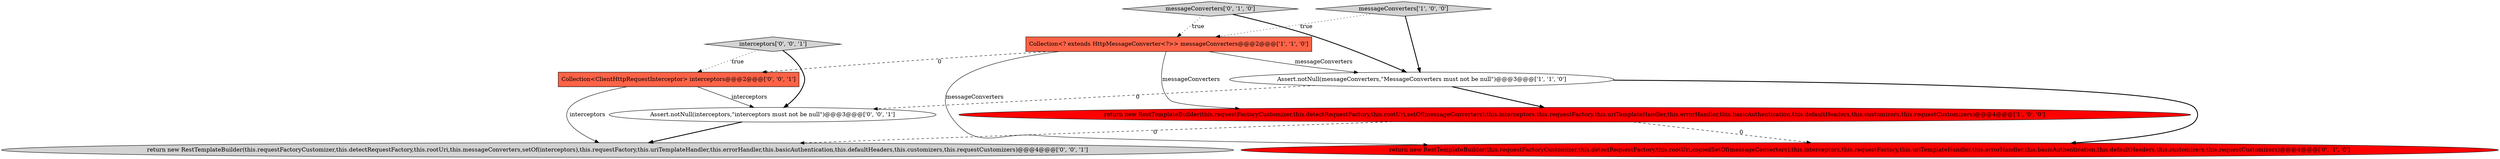digraph {
6 [style = filled, label = "Assert.notNull(interceptors,\"interceptors must not be null\")@@@3@@@['0', '0', '1']", fillcolor = white, shape = ellipse image = "AAA0AAABBB3BBB"];
2 [style = filled, label = "messageConverters['1', '0', '0']", fillcolor = lightgray, shape = diamond image = "AAA0AAABBB1BBB"];
7 [style = filled, label = "Collection<ClientHttpRequestInterceptor> interceptors@@@2@@@['0', '0', '1']", fillcolor = tomato, shape = box image = "AAA0AAABBB3BBB"];
3 [style = filled, label = "Assert.notNull(messageConverters,\"MessageConverters must not be null\")@@@3@@@['1', '1', '0']", fillcolor = white, shape = ellipse image = "AAA0AAABBB1BBB"];
1 [style = filled, label = "Collection<? extends HttpMessageConverter<?>> messageConverters@@@2@@@['1', '1', '0']", fillcolor = tomato, shape = box image = "AAA0AAABBB1BBB"];
5 [style = filled, label = "messageConverters['0', '1', '0']", fillcolor = lightgray, shape = diamond image = "AAA0AAABBB2BBB"];
8 [style = filled, label = "return new RestTemplateBuilder(this.requestFactoryCustomizer,this.detectRequestFactory,this.rootUri,this.messageConverters,setOf(interceptors),this.requestFactory,this.uriTemplateHandler,this.errorHandler,this.basicAuthentication,this.defaultHeaders,this.customizers,this.requestCustomizers)@@@4@@@['0', '0', '1']", fillcolor = lightgray, shape = ellipse image = "AAA0AAABBB3BBB"];
9 [style = filled, label = "interceptors['0', '0', '1']", fillcolor = lightgray, shape = diamond image = "AAA0AAABBB3BBB"];
0 [style = filled, label = "return new RestTemplateBuilder(this.requestFactoryCustomizer,this.detectRequestFactory,this.rootUri,setOf(messageConverters),this.interceptors,this.requestFactory,this.uriTemplateHandler,this.errorHandler,this.basicAuthentication,this.defaultHeaders,this.customizers,this.requestCustomizers)@@@4@@@['1', '0', '0']", fillcolor = red, shape = ellipse image = "AAA1AAABBB1BBB"];
4 [style = filled, label = "return new RestTemplateBuilder(this.requestFactoryCustomizer,this.detectRequestFactory,this.rootUri,copiedSetOf(messageConverters),this.interceptors,this.requestFactory,this.uriTemplateHandler,this.errorHandler,this.basicAuthentication,this.defaultHeaders,this.customizers,this.requestCustomizers)@@@4@@@['0', '1', '0']", fillcolor = red, shape = ellipse image = "AAA1AAABBB2BBB"];
7->6 [style = solid, label="interceptors"];
5->3 [style = bold, label=""];
6->8 [style = bold, label=""];
1->3 [style = solid, label="messageConverters"];
0->8 [style = dashed, label="0"];
0->4 [style = dashed, label="0"];
9->6 [style = bold, label=""];
3->6 [style = dashed, label="0"];
9->7 [style = dotted, label="true"];
1->7 [style = dashed, label="0"];
7->8 [style = solid, label="interceptors"];
2->1 [style = dotted, label="true"];
3->4 [style = bold, label=""];
1->4 [style = solid, label="messageConverters"];
5->1 [style = dotted, label="true"];
3->0 [style = bold, label=""];
1->0 [style = solid, label="messageConverters"];
2->3 [style = bold, label=""];
}
